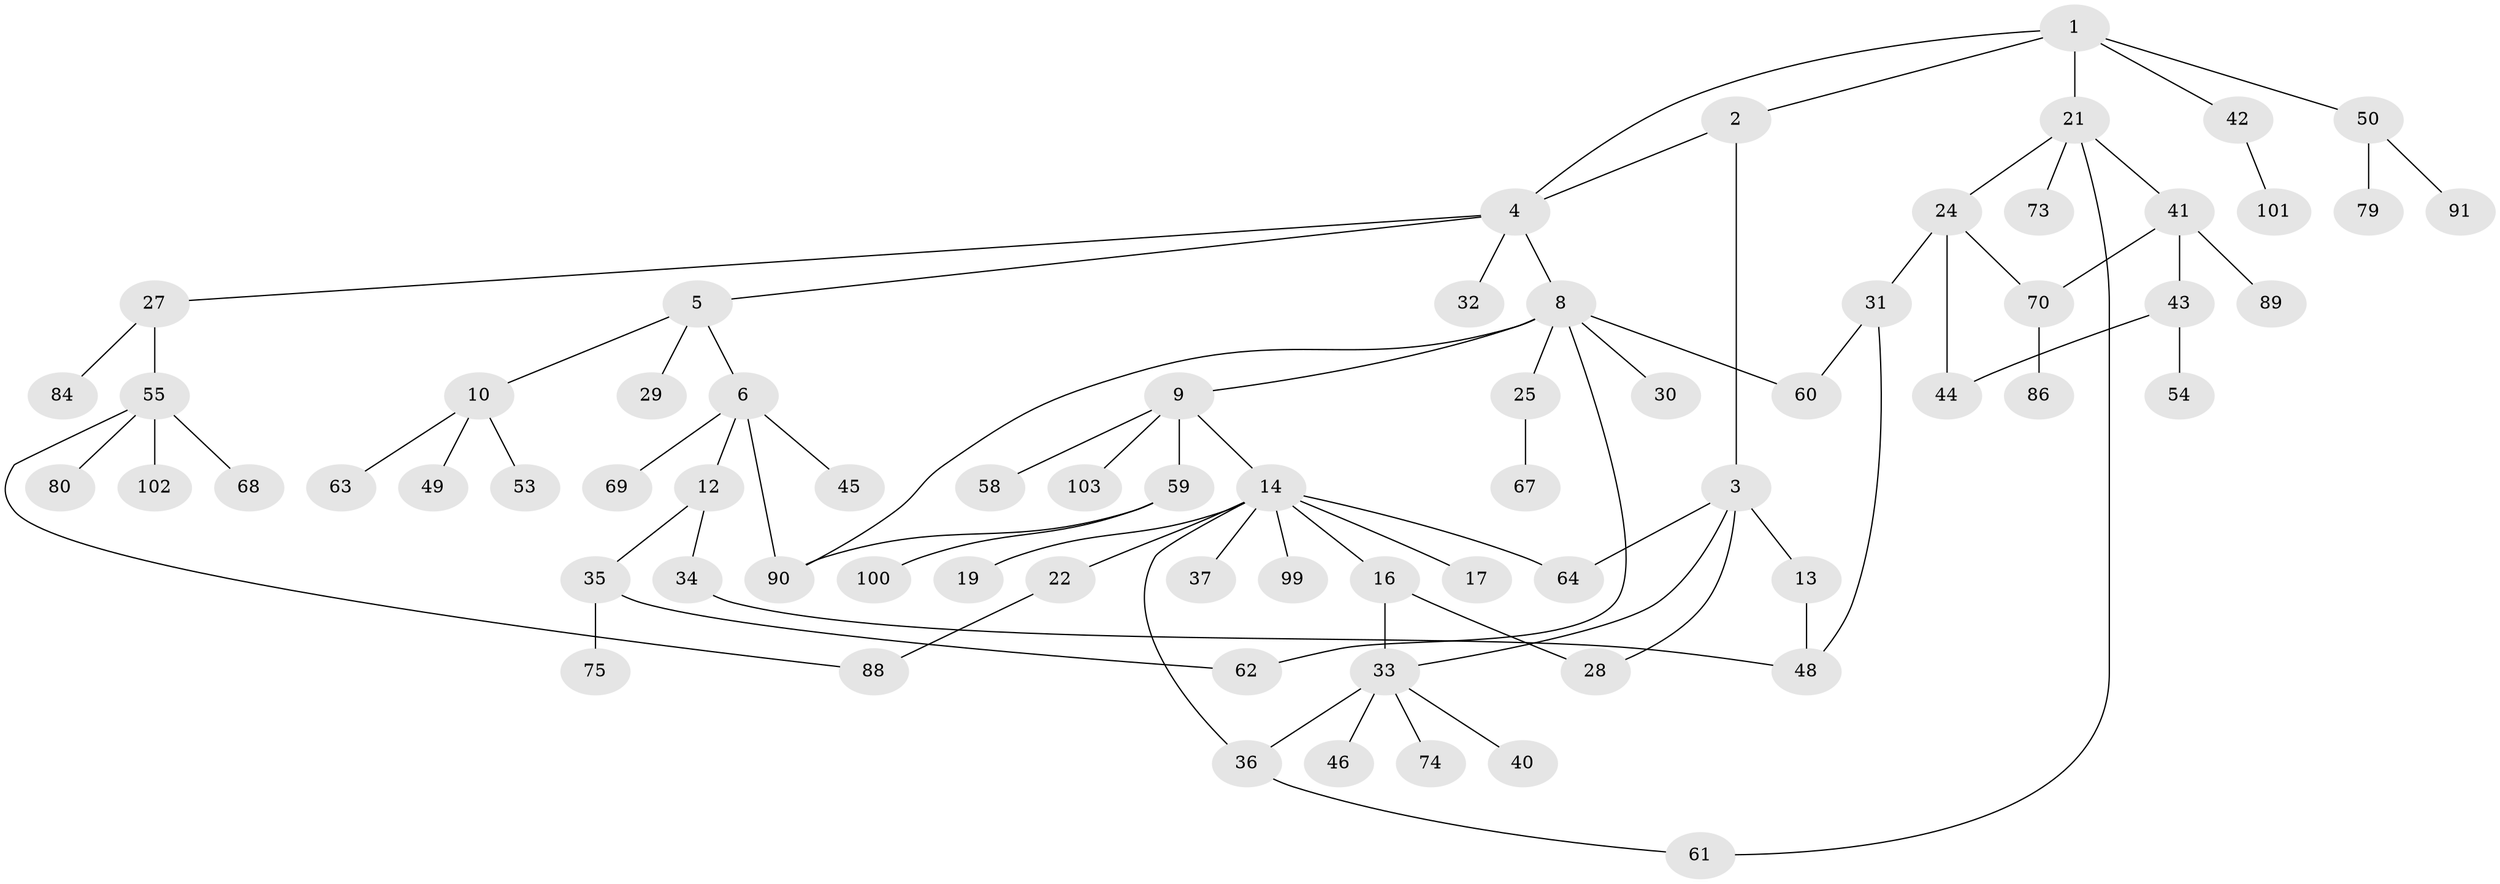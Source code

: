 // original degree distribution, {4: 0.10377358490566038, 5: 0.03773584905660377, 6: 0.018867924528301886, 3: 0.14150943396226415, 7: 0.009433962264150943, 2: 0.25471698113207547, 8: 0.018867924528301886, 1: 0.41509433962264153}
// Generated by graph-tools (version 1.1) at 2025/10/02/27/25 16:10:54]
// undirected, 70 vertices, 84 edges
graph export_dot {
graph [start="1"]
  node [color=gray90,style=filled];
  1 [super="+7"];
  2 [super="+78"];
  3;
  4 [super="+11"];
  5 [super="+38"];
  6 [super="+20"];
  8 [super="+72"];
  9 [super="+39"];
  10 [super="+23"];
  12 [super="+52"];
  13;
  14 [super="+15"];
  16 [super="+18"];
  17;
  19;
  21 [super="+83"];
  22 [super="+104"];
  24 [super="+26"];
  25 [super="+65"];
  27 [super="+97"];
  28 [super="+71"];
  29;
  30;
  31 [super="+82"];
  32;
  33 [super="+95"];
  34 [super="+56"];
  35 [super="+85"];
  36 [super="+106"];
  37;
  40;
  41 [super="+94"];
  42;
  43 [super="+105"];
  44 [super="+47"];
  45;
  46;
  48 [super="+51"];
  49;
  50 [super="+66"];
  53 [super="+57"];
  54;
  55 [super="+76"];
  58;
  59 [super="+87"];
  60 [super="+96"];
  61;
  62 [super="+81"];
  63 [super="+77"];
  64 [super="+93"];
  67;
  68;
  69;
  70;
  73;
  74;
  75;
  79;
  80;
  84;
  86 [super="+92"];
  88;
  89;
  90 [super="+98"];
  91;
  99;
  100;
  101;
  102;
  103;
  1 -- 2;
  1 -- 21;
  1 -- 4;
  1 -- 42;
  1 -- 50;
  2 -- 3;
  2 -- 4;
  3 -- 13;
  3 -- 28;
  3 -- 33;
  3 -- 64;
  4 -- 5;
  4 -- 8;
  4 -- 27;
  4 -- 32;
  5 -- 6;
  5 -- 10;
  5 -- 29;
  6 -- 12;
  6 -- 45;
  6 -- 69;
  6 -- 90;
  8 -- 9;
  8 -- 25;
  8 -- 30;
  8 -- 60;
  8 -- 62;
  8 -- 90;
  9 -- 14;
  9 -- 59;
  9 -- 103;
  9 -- 58;
  10 -- 49;
  10 -- 53;
  10 -- 63;
  12 -- 34;
  12 -- 35;
  13 -- 48;
  14 -- 16;
  14 -- 17;
  14 -- 19;
  14 -- 22;
  14 -- 37;
  14 -- 99;
  14 -- 64;
  14 -- 36;
  16 -- 33 [weight=2];
  16 -- 28;
  21 -- 24;
  21 -- 41;
  21 -- 73;
  21 -- 61;
  22 -- 88;
  24 -- 31;
  24 -- 44;
  24 -- 70;
  25 -- 67;
  27 -- 55;
  27 -- 84;
  31 -- 60;
  31 -- 48;
  33 -- 36;
  33 -- 40;
  33 -- 46;
  33 -- 74;
  34 -- 48;
  35 -- 62;
  35 -- 75;
  36 -- 61;
  41 -- 43;
  41 -- 89;
  41 -- 70;
  42 -- 101;
  43 -- 54;
  43 -- 44;
  50 -- 79;
  50 -- 91;
  55 -- 68;
  55 -- 80;
  55 -- 88;
  55 -- 102;
  59 -- 100;
  59 -- 90;
  70 -- 86;
}
